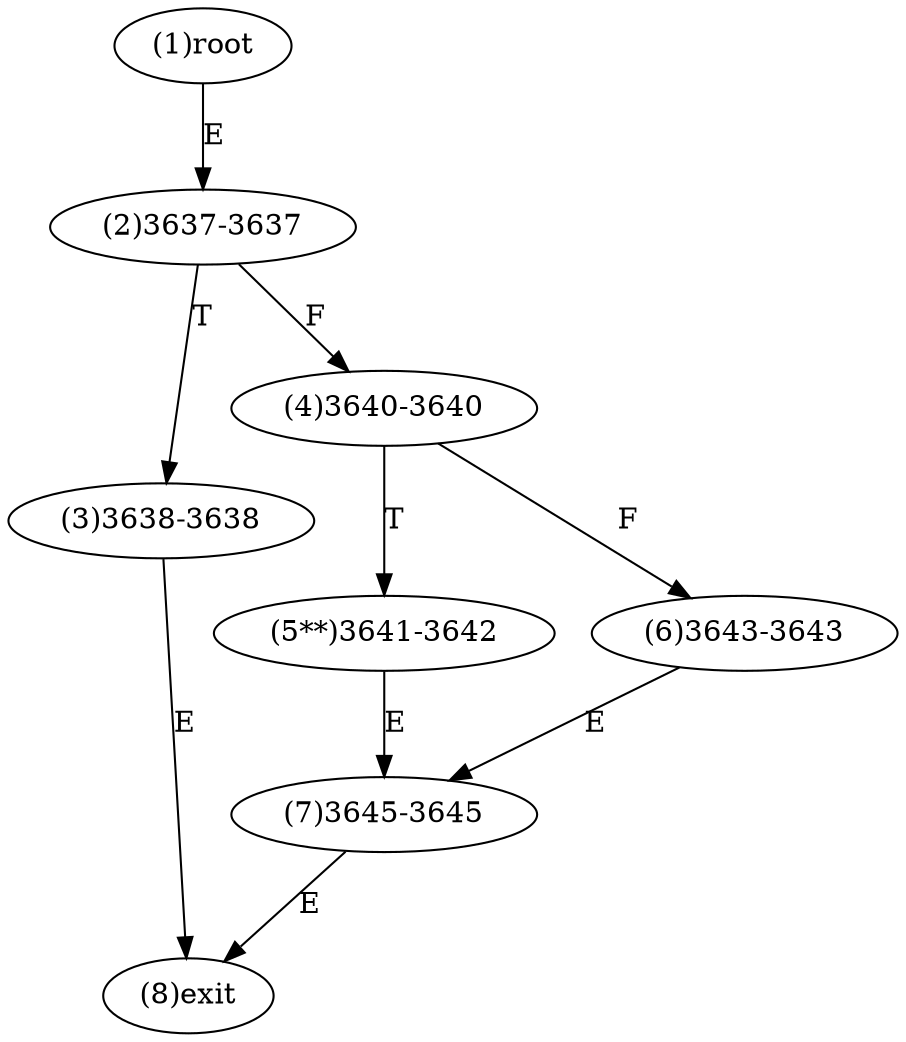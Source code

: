 digraph "" { 
1[ label="(1)root"];
2[ label="(2)3637-3637"];
3[ label="(3)3638-3638"];
4[ label="(4)3640-3640"];
5[ label="(5**)3641-3642"];
6[ label="(6)3643-3643"];
7[ label="(7)3645-3645"];
8[ label="(8)exit"];
1->2[ label="E"];
2->4[ label="F"];
2->3[ label="T"];
3->8[ label="E"];
4->6[ label="F"];
4->5[ label="T"];
5->7[ label="E"];
6->7[ label="E"];
7->8[ label="E"];
}
